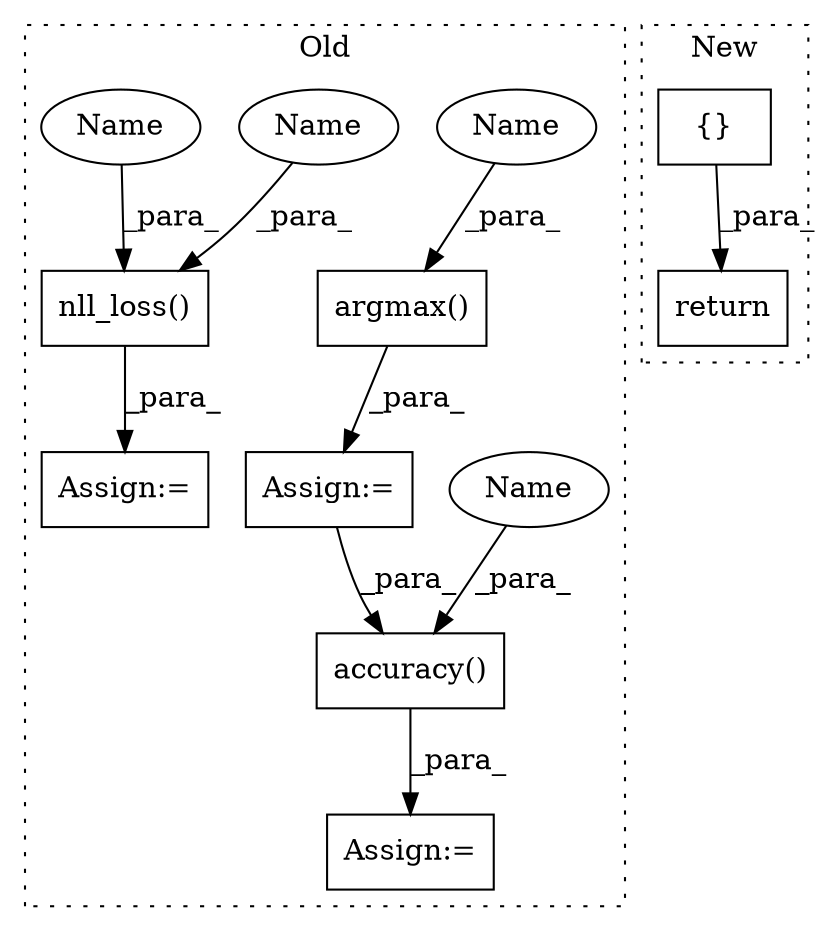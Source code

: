 digraph G {
subgraph cluster0 {
1 [label="argmax()" a="75" s="1680,1699" l="13,8" shape="box"];
3 [label="Assign:=" a="68" s="1719" l="3" shape="box"];
5 [label="Assign:=" a="68" s="1677" l="3" shape="box"];
6 [label="nll_loss()" a="75" s="1612,1632" l="11,1" shape="box"];
7 [label="accuracy()" a="75" s="1722,1744" l="14,1" shape="box"];
8 [label="Assign:=" a="68" s="1609" l="3" shape="box"];
9 [label="Name" a="87" s="1743" l="1" shape="ellipse"];
10 [label="Name" a="87" s="1631" l="1" shape="ellipse"];
11 [label="Name" a="87" s="1693" l="6" shape="ellipse"];
12 [label="Name" a="87" s="1623" l="6" shape="ellipse"];
label = "Old";
style="dotted";
}
subgraph cluster1 {
2 [label="{}" a="95" s="3101,3150" l="1,1" shape="box"];
4 [label="return" a="93" s="3094" l="7" shape="box"];
label = "New";
style="dotted";
}
1 -> 5 [label="_para_"];
2 -> 4 [label="_para_"];
5 -> 7 [label="_para_"];
6 -> 8 [label="_para_"];
7 -> 3 [label="_para_"];
9 -> 7 [label="_para_"];
10 -> 6 [label="_para_"];
11 -> 1 [label="_para_"];
12 -> 6 [label="_para_"];
}
